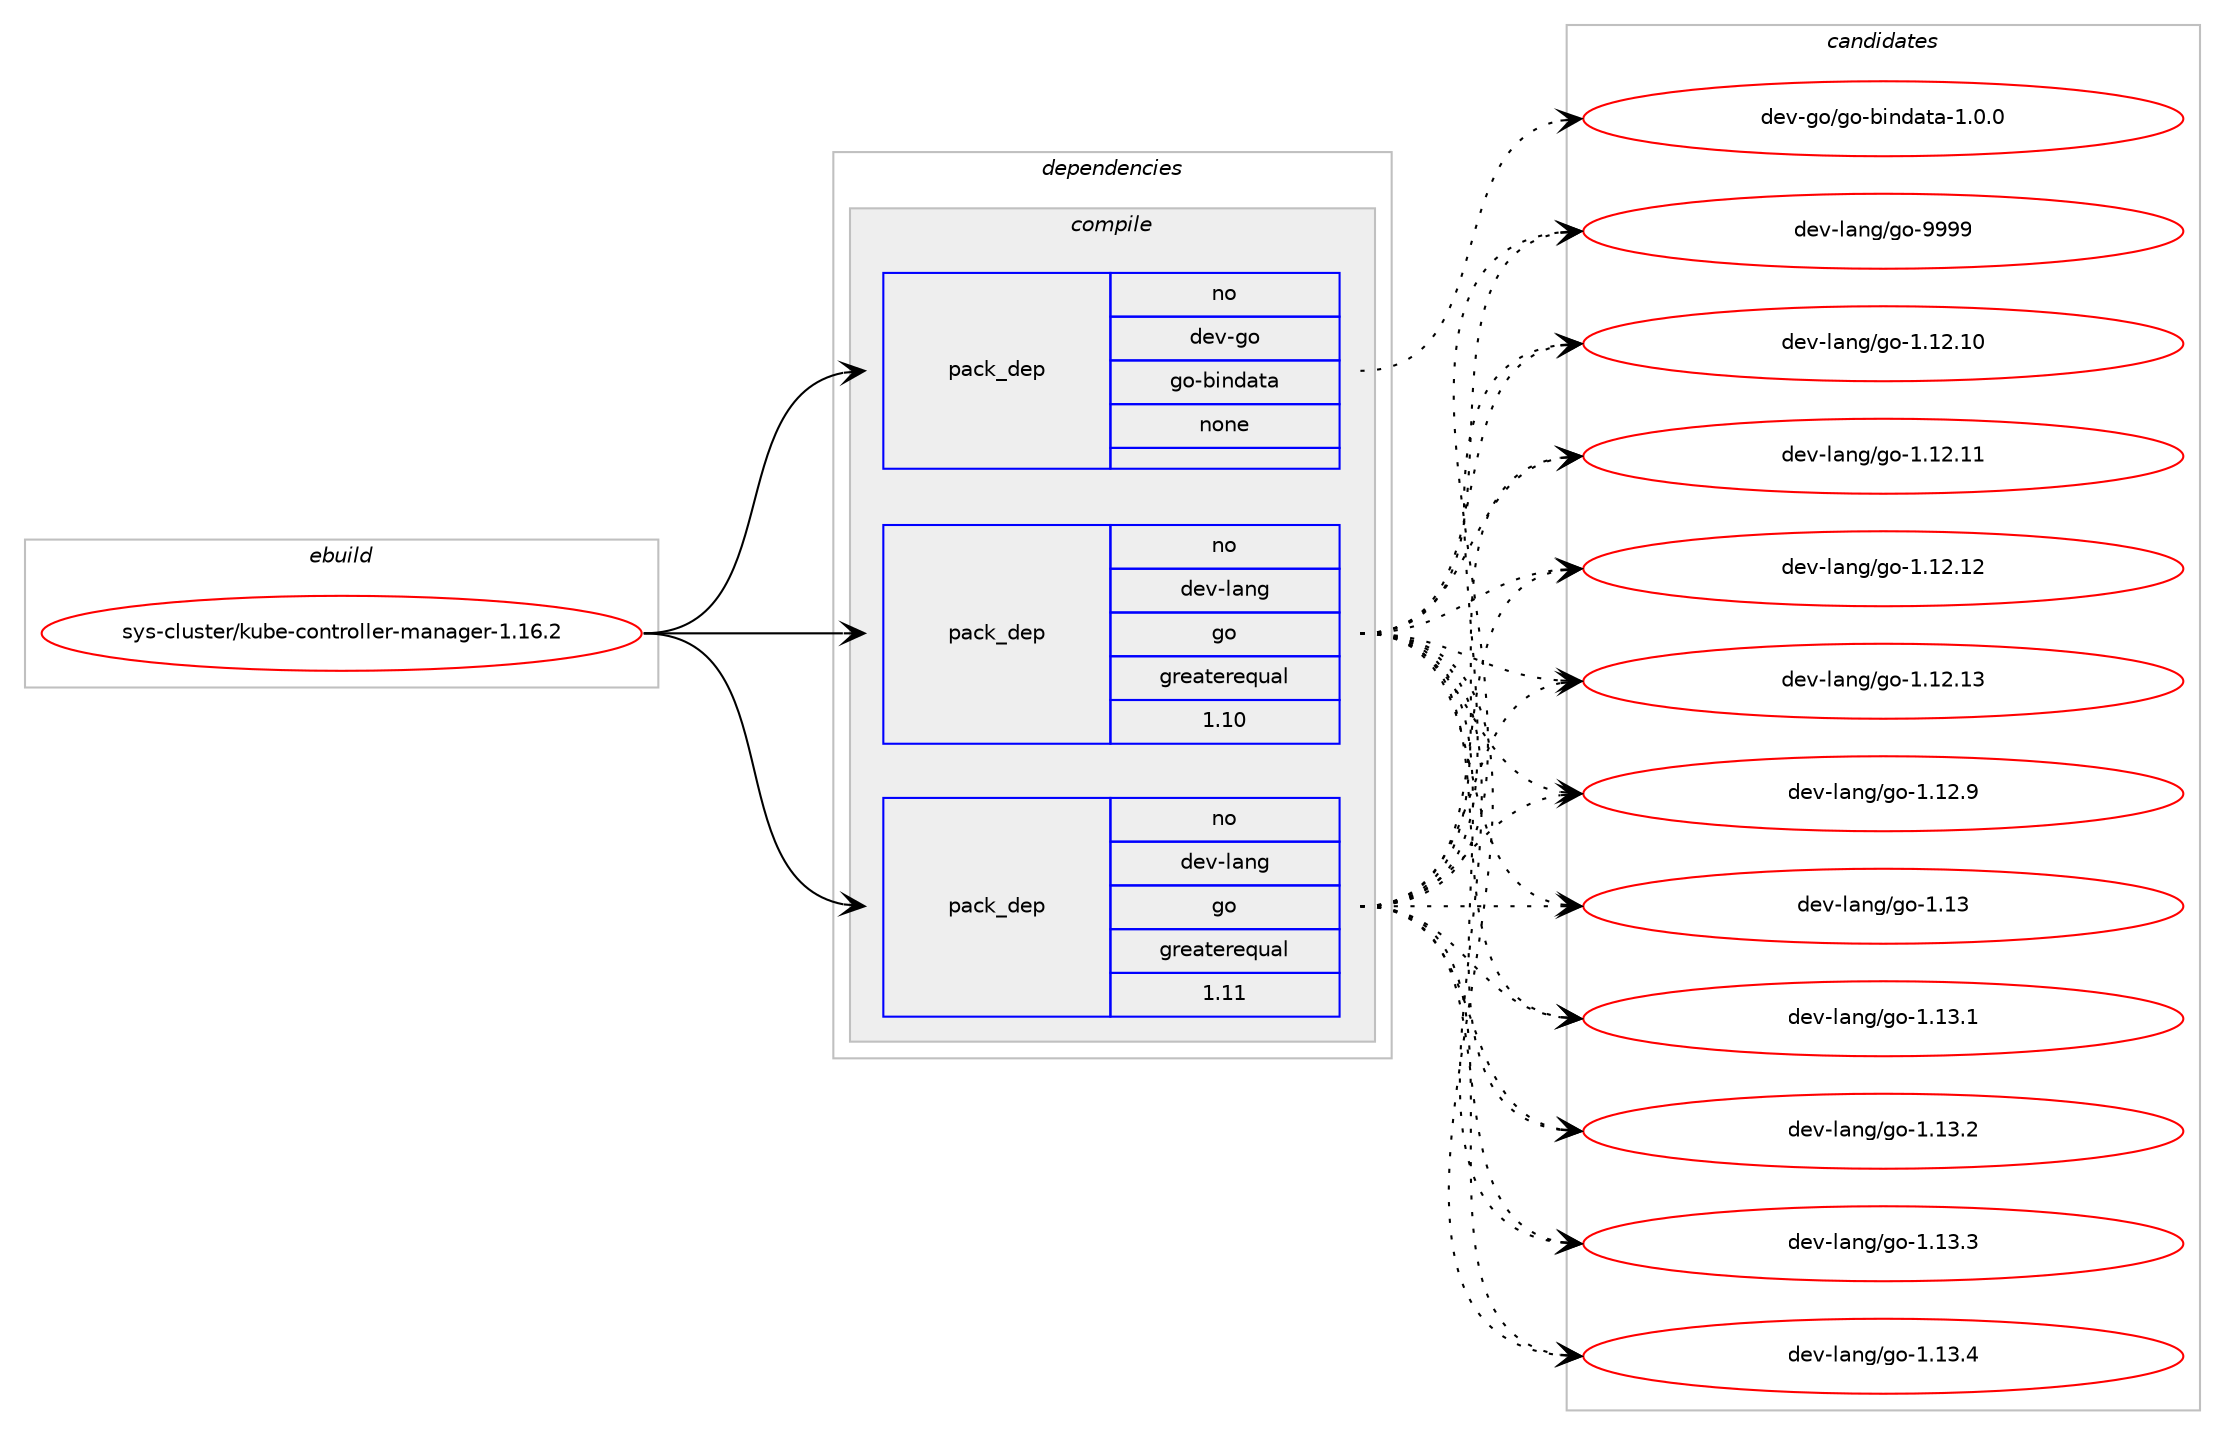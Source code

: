 digraph prolog {

# *************
# Graph options
# *************

newrank=true;
concentrate=true;
compound=true;
graph [rankdir=LR,fontname=Helvetica,fontsize=10,ranksep=1.5];#, ranksep=2.5, nodesep=0.2];
edge  [arrowhead=vee];
node  [fontname=Helvetica,fontsize=10];

# **********
# The ebuild
# **********

subgraph cluster_leftcol {
color=gray;
rank=same;
label=<<i>ebuild</i>>;
id [label="sys-cluster/kube-controller-manager-1.16.2", color=red, width=4, href="../sys-cluster/kube-controller-manager-1.16.2.svg"];
}

# ****************
# The dependencies
# ****************

subgraph cluster_midcol {
color=gray;
label=<<i>dependencies</i>>;
subgraph cluster_compile {
fillcolor="#eeeeee";
style=filled;
label=<<i>compile</i>>;
subgraph pack656505 {
dependency884978 [label=<<TABLE BORDER="0" CELLBORDER="1" CELLSPACING="0" CELLPADDING="4" WIDTH="220"><TR><TD ROWSPAN="6" CELLPADDING="30">pack_dep</TD></TR><TR><TD WIDTH="110">no</TD></TR><TR><TD>dev-go</TD></TR><TR><TD>go-bindata</TD></TR><TR><TD>none</TD></TR><TR><TD></TD></TR></TABLE>>, shape=none, color=blue];
}
id:e -> dependency884978:w [weight=20,style="solid",arrowhead="vee"];
subgraph pack656506 {
dependency884979 [label=<<TABLE BORDER="0" CELLBORDER="1" CELLSPACING="0" CELLPADDING="4" WIDTH="220"><TR><TD ROWSPAN="6" CELLPADDING="30">pack_dep</TD></TR><TR><TD WIDTH="110">no</TD></TR><TR><TD>dev-lang</TD></TR><TR><TD>go</TD></TR><TR><TD>greaterequal</TD></TR><TR><TD>1.10</TD></TR></TABLE>>, shape=none, color=blue];
}
id:e -> dependency884979:w [weight=20,style="solid",arrowhead="vee"];
subgraph pack656507 {
dependency884980 [label=<<TABLE BORDER="0" CELLBORDER="1" CELLSPACING="0" CELLPADDING="4" WIDTH="220"><TR><TD ROWSPAN="6" CELLPADDING="30">pack_dep</TD></TR><TR><TD WIDTH="110">no</TD></TR><TR><TD>dev-lang</TD></TR><TR><TD>go</TD></TR><TR><TD>greaterequal</TD></TR><TR><TD>1.11</TD></TR></TABLE>>, shape=none, color=blue];
}
id:e -> dependency884980:w [weight=20,style="solid",arrowhead="vee"];
}
subgraph cluster_compileandrun {
fillcolor="#eeeeee";
style=filled;
label=<<i>compile and run</i>>;
}
subgraph cluster_run {
fillcolor="#eeeeee";
style=filled;
label=<<i>run</i>>;
}
}

# **************
# The candidates
# **************

subgraph cluster_choices {
rank=same;
color=gray;
label=<<i>candidates</i>>;

subgraph choice656505 {
color=black;
nodesep=1;
choice100101118451031114710311145981051101009711697454946484648 [label="dev-go/go-bindata-1.0.0", color=red, width=4,href="../dev-go/go-bindata-1.0.0.svg"];
dependency884978:e -> choice100101118451031114710311145981051101009711697454946484648:w [style=dotted,weight="100"];
}
subgraph choice656506 {
color=black;
nodesep=1;
choice1001011184510897110103471031114549464950464948 [label="dev-lang/go-1.12.10", color=red, width=4,href="../dev-lang/go-1.12.10.svg"];
choice1001011184510897110103471031114549464950464949 [label="dev-lang/go-1.12.11", color=red, width=4,href="../dev-lang/go-1.12.11.svg"];
choice1001011184510897110103471031114549464950464950 [label="dev-lang/go-1.12.12", color=red, width=4,href="../dev-lang/go-1.12.12.svg"];
choice1001011184510897110103471031114549464950464951 [label="dev-lang/go-1.12.13", color=red, width=4,href="../dev-lang/go-1.12.13.svg"];
choice10010111845108971101034710311145494649504657 [label="dev-lang/go-1.12.9", color=red, width=4,href="../dev-lang/go-1.12.9.svg"];
choice1001011184510897110103471031114549464951 [label="dev-lang/go-1.13", color=red, width=4,href="../dev-lang/go-1.13.svg"];
choice10010111845108971101034710311145494649514649 [label="dev-lang/go-1.13.1", color=red, width=4,href="../dev-lang/go-1.13.1.svg"];
choice10010111845108971101034710311145494649514650 [label="dev-lang/go-1.13.2", color=red, width=4,href="../dev-lang/go-1.13.2.svg"];
choice10010111845108971101034710311145494649514651 [label="dev-lang/go-1.13.3", color=red, width=4,href="../dev-lang/go-1.13.3.svg"];
choice10010111845108971101034710311145494649514652 [label="dev-lang/go-1.13.4", color=red, width=4,href="../dev-lang/go-1.13.4.svg"];
choice1001011184510897110103471031114557575757 [label="dev-lang/go-9999", color=red, width=4,href="../dev-lang/go-9999.svg"];
dependency884979:e -> choice1001011184510897110103471031114549464950464948:w [style=dotted,weight="100"];
dependency884979:e -> choice1001011184510897110103471031114549464950464949:w [style=dotted,weight="100"];
dependency884979:e -> choice1001011184510897110103471031114549464950464950:w [style=dotted,weight="100"];
dependency884979:e -> choice1001011184510897110103471031114549464950464951:w [style=dotted,weight="100"];
dependency884979:e -> choice10010111845108971101034710311145494649504657:w [style=dotted,weight="100"];
dependency884979:e -> choice1001011184510897110103471031114549464951:w [style=dotted,weight="100"];
dependency884979:e -> choice10010111845108971101034710311145494649514649:w [style=dotted,weight="100"];
dependency884979:e -> choice10010111845108971101034710311145494649514650:w [style=dotted,weight="100"];
dependency884979:e -> choice10010111845108971101034710311145494649514651:w [style=dotted,weight="100"];
dependency884979:e -> choice10010111845108971101034710311145494649514652:w [style=dotted,weight="100"];
dependency884979:e -> choice1001011184510897110103471031114557575757:w [style=dotted,weight="100"];
}
subgraph choice656507 {
color=black;
nodesep=1;
choice1001011184510897110103471031114549464950464948 [label="dev-lang/go-1.12.10", color=red, width=4,href="../dev-lang/go-1.12.10.svg"];
choice1001011184510897110103471031114549464950464949 [label="dev-lang/go-1.12.11", color=red, width=4,href="../dev-lang/go-1.12.11.svg"];
choice1001011184510897110103471031114549464950464950 [label="dev-lang/go-1.12.12", color=red, width=4,href="../dev-lang/go-1.12.12.svg"];
choice1001011184510897110103471031114549464950464951 [label="dev-lang/go-1.12.13", color=red, width=4,href="../dev-lang/go-1.12.13.svg"];
choice10010111845108971101034710311145494649504657 [label="dev-lang/go-1.12.9", color=red, width=4,href="../dev-lang/go-1.12.9.svg"];
choice1001011184510897110103471031114549464951 [label="dev-lang/go-1.13", color=red, width=4,href="../dev-lang/go-1.13.svg"];
choice10010111845108971101034710311145494649514649 [label="dev-lang/go-1.13.1", color=red, width=4,href="../dev-lang/go-1.13.1.svg"];
choice10010111845108971101034710311145494649514650 [label="dev-lang/go-1.13.2", color=red, width=4,href="../dev-lang/go-1.13.2.svg"];
choice10010111845108971101034710311145494649514651 [label="dev-lang/go-1.13.3", color=red, width=4,href="../dev-lang/go-1.13.3.svg"];
choice10010111845108971101034710311145494649514652 [label="dev-lang/go-1.13.4", color=red, width=4,href="../dev-lang/go-1.13.4.svg"];
choice1001011184510897110103471031114557575757 [label="dev-lang/go-9999", color=red, width=4,href="../dev-lang/go-9999.svg"];
dependency884980:e -> choice1001011184510897110103471031114549464950464948:w [style=dotted,weight="100"];
dependency884980:e -> choice1001011184510897110103471031114549464950464949:w [style=dotted,weight="100"];
dependency884980:e -> choice1001011184510897110103471031114549464950464950:w [style=dotted,weight="100"];
dependency884980:e -> choice1001011184510897110103471031114549464950464951:w [style=dotted,weight="100"];
dependency884980:e -> choice10010111845108971101034710311145494649504657:w [style=dotted,weight="100"];
dependency884980:e -> choice1001011184510897110103471031114549464951:w [style=dotted,weight="100"];
dependency884980:e -> choice10010111845108971101034710311145494649514649:w [style=dotted,weight="100"];
dependency884980:e -> choice10010111845108971101034710311145494649514650:w [style=dotted,weight="100"];
dependency884980:e -> choice10010111845108971101034710311145494649514651:w [style=dotted,weight="100"];
dependency884980:e -> choice10010111845108971101034710311145494649514652:w [style=dotted,weight="100"];
dependency884980:e -> choice1001011184510897110103471031114557575757:w [style=dotted,weight="100"];
}
}

}
